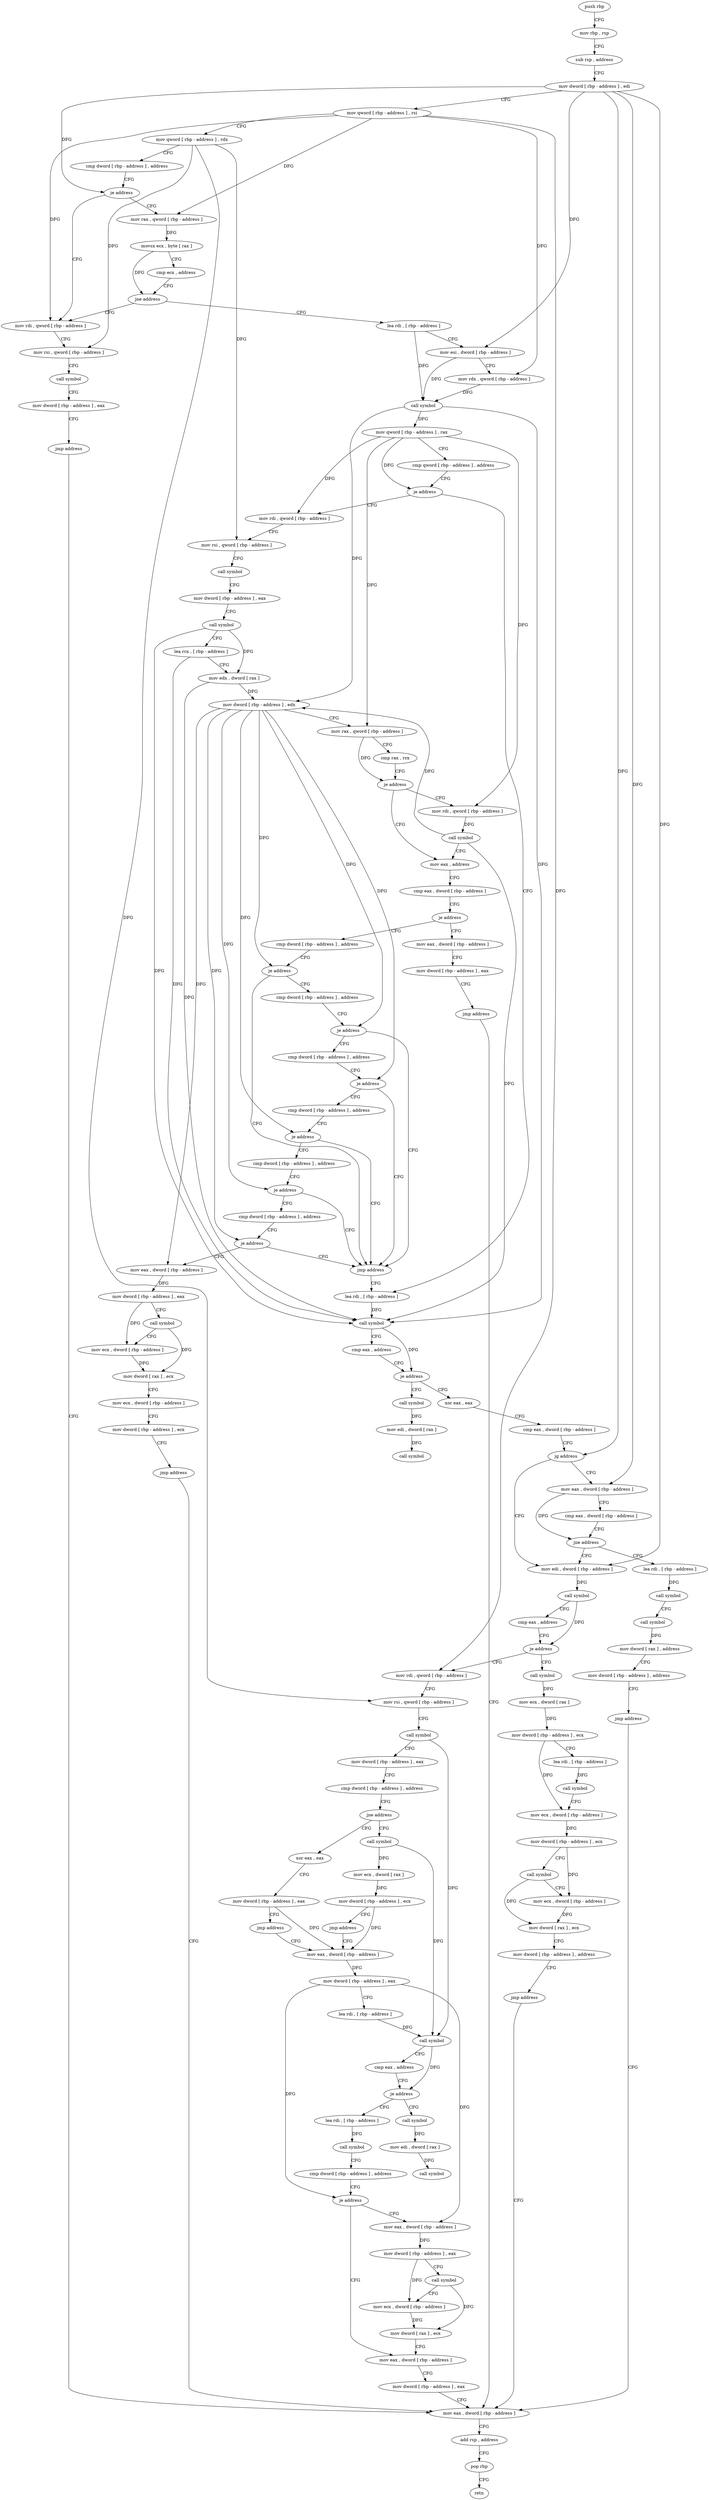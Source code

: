 digraph "func" {
"4549536" [label = "push rbp" ]
"4549537" [label = "mov rbp , rsp" ]
"4549540" [label = "sub rsp , address" ]
"4549547" [label = "mov dword [ rbp - address ] , edi" ]
"4549550" [label = "mov qword [ rbp - address ] , rsi" ]
"4549554" [label = "mov qword [ rbp - address ] , rdx" ]
"4549558" [label = "cmp dword [ rbp - address ] , address" ]
"4549562" [label = "je address" ]
"4549584" [label = "mov rdi , qword [ rbp - address ]" ]
"4549568" [label = "mov rax , qword [ rbp - address ]" ]
"4549588" [label = "mov rsi , qword [ rbp - address ]" ]
"4549592" [label = "call symbol" ]
"4549597" [label = "mov dword [ rbp - address ] , eax" ]
"4549600" [label = "jmp address" ]
"4550166" [label = "mov eax , dword [ rbp - address ]" ]
"4549572" [label = "movsx ecx , byte [ rax ]" ]
"4549575" [label = "cmp ecx , address" ]
"4549578" [label = "jne address" ]
"4549605" [label = "lea rdi , [ rbp - address ]" ]
"4550169" [label = "add rsp , address" ]
"4550176" [label = "pop rbp" ]
"4550177" [label = "retn" ]
"4549612" [label = "mov esi , dword [ rbp - address ]" ]
"4549615" [label = "mov rdx , qword [ rbp - address ]" ]
"4549619" [label = "call symbol" ]
"4549624" [label = "mov qword [ rbp - address ] , rax" ]
"4549631" [label = "cmp qword [ rbp - address ] , address" ]
"4549639" [label = "je address" ]
"4549868" [label = "lea rdi , [ rbp - address ]" ]
"4549645" [label = "mov rdi , qword [ rbp - address ]" ]
"4549872" [label = "call symbol" ]
"4549877" [label = "cmp eax , address" ]
"4549880" [label = "je address" ]
"4549898" [label = "xor eax , eax" ]
"4549886" [label = "call symbol" ]
"4549652" [label = "mov rsi , qword [ rbp - address ]" ]
"4549656" [label = "call symbol" ]
"4549661" [label = "mov dword [ rbp - address ] , eax" ]
"4549667" [label = "call symbol" ]
"4549672" [label = "lea rcx , [ rbp - address ]" ]
"4549679" [label = "mov edx , dword [ rax ]" ]
"4549681" [label = "mov dword [ rbp - address ] , edx" ]
"4549687" [label = "mov rax , qword [ rbp - address ]" ]
"4549694" [label = "cmp rax , rcx" ]
"4549697" [label = "je address" ]
"4549715" [label = "mov eax , address" ]
"4549703" [label = "mov rdi , qword [ rbp - address ]" ]
"4549900" [label = "cmp eax , dword [ rbp - address ]" ]
"4549903" [label = "jg address" ]
"4549953" [label = "mov edi , dword [ rbp - address ]" ]
"4549909" [label = "mov eax , dword [ rbp - address ]" ]
"4549891" [label = "mov edi , dword [ rax ]" ]
"4549893" [label = "call symbol" ]
"4549720" [label = "cmp eax , dword [ rbp - address ]" ]
"4549726" [label = "je address" ]
"4549746" [label = "cmp dword [ rbp - address ] , address" ]
"4549732" [label = "mov eax , dword [ rbp - address ]" ]
"4549710" [label = "call symbol" ]
"4549956" [label = "call symbol" ]
"4549961" [label = "cmp eax , address" ]
"4549964" [label = "je address" ]
"4550023" [label = "mov rdi , qword [ rbp - address ]" ]
"4549970" [label = "call symbol" ]
"4549912" [label = "cmp eax , dword [ rbp - address ]" ]
"4549915" [label = "jne address" ]
"4549921" [label = "lea rdi , [ rbp - address ]" ]
"4549753" [label = "je address" ]
"4549863" [label = "jmp address" ]
"4549759" [label = "cmp dword [ rbp - address ] , address" ]
"4549738" [label = "mov dword [ rbp - address ] , eax" ]
"4549741" [label = "jmp address" ]
"4550027" [label = "mov rsi , qword [ rbp - address ]" ]
"4550031" [label = "call symbol" ]
"4550036" [label = "mov dword [ rbp - address ] , eax" ]
"4550039" [label = "cmp dword [ rbp - address ] , address" ]
"4550043" [label = "jne address" ]
"4550067" [label = "xor eax , eax" ]
"4550049" [label = "call symbol" ]
"4549975" [label = "mov ecx , dword [ rax ]" ]
"4549977" [label = "mov dword [ rbp - address ] , ecx" ]
"4549980" [label = "lea rdi , [ rbp - address ]" ]
"4549984" [label = "call symbol" ]
"4549989" [label = "mov ecx , dword [ rbp - address ]" ]
"4549992" [label = "mov dword [ rbp - address ] , ecx" ]
"4549998" [label = "call symbol" ]
"4550003" [label = "mov ecx , dword [ rbp - address ]" ]
"4550009" [label = "mov dword [ rax ] , ecx" ]
"4550011" [label = "mov dword [ rbp - address ] , address" ]
"4550018" [label = "jmp address" ]
"4549925" [label = "call symbol" ]
"4549930" [label = "call symbol" ]
"4549935" [label = "mov dword [ rax ] , address" ]
"4549941" [label = "mov dword [ rbp - address ] , address" ]
"4549948" [label = "jmp address" ]
"4549766" [label = "je address" ]
"4549772" [label = "cmp dword [ rbp - address ] , address" ]
"4550069" [label = "mov dword [ rbp - address ] , eax" ]
"4550075" [label = "jmp address" ]
"4550080" [label = "mov eax , dword [ rbp - address ]" ]
"4550054" [label = "mov ecx , dword [ rax ]" ]
"4550056" [label = "mov dword [ rbp - address ] , ecx" ]
"4550062" [label = "jmp address" ]
"4549779" [label = "je address" ]
"4549785" [label = "cmp dword [ rbp - address ] , address" ]
"4550086" [label = "mov dword [ rbp - address ] , eax" ]
"4550089" [label = "lea rdi , [ rbp - address ]" ]
"4550093" [label = "call symbol" ]
"4550098" [label = "cmp eax , address" ]
"4550101" [label = "je address" ]
"4550119" [label = "lea rdi , [ rbp - address ]" ]
"4550107" [label = "call symbol" ]
"4549792" [label = "je address" ]
"4549798" [label = "cmp dword [ rbp - address ] , address" ]
"4550123" [label = "call symbol" ]
"4550128" [label = "cmp dword [ rbp - address ] , address" ]
"4550132" [label = "je address" ]
"4550160" [label = "mov eax , dword [ rbp - address ]" ]
"4550138" [label = "mov eax , dword [ rbp - address ]" ]
"4550112" [label = "mov edi , dword [ rax ]" ]
"4550114" [label = "call symbol" ]
"4549805" [label = "je address" ]
"4549811" [label = "cmp dword [ rbp - address ] , address" ]
"4550163" [label = "mov dword [ rbp - address ] , eax" ]
"4550141" [label = "mov dword [ rbp - address ] , eax" ]
"4550147" [label = "call symbol" ]
"4550152" [label = "mov ecx , dword [ rbp - address ]" ]
"4550158" [label = "mov dword [ rax ] , ecx" ]
"4549818" [label = "je address" ]
"4549824" [label = "mov eax , dword [ rbp - address ]" ]
"4549830" [label = "mov dword [ rbp - address ] , eax" ]
"4549836" [label = "call symbol" ]
"4549841" [label = "mov ecx , dword [ rbp - address ]" ]
"4549847" [label = "mov dword [ rax ] , ecx" ]
"4549849" [label = "mov ecx , dword [ rbp - address ]" ]
"4549855" [label = "mov dword [ rbp - address ] , ecx" ]
"4549858" [label = "jmp address" ]
"4549536" -> "4549537" [ label = "CFG" ]
"4549537" -> "4549540" [ label = "CFG" ]
"4549540" -> "4549547" [ label = "CFG" ]
"4549547" -> "4549550" [ label = "CFG" ]
"4549547" -> "4549562" [ label = "DFG" ]
"4549547" -> "4549612" [ label = "DFG" ]
"4549547" -> "4549903" [ label = "DFG" ]
"4549547" -> "4549953" [ label = "DFG" ]
"4549547" -> "4549909" [ label = "DFG" ]
"4549550" -> "4549554" [ label = "CFG" ]
"4549550" -> "4549584" [ label = "DFG" ]
"4549550" -> "4549568" [ label = "DFG" ]
"4549550" -> "4549615" [ label = "DFG" ]
"4549550" -> "4550023" [ label = "DFG" ]
"4549554" -> "4549558" [ label = "CFG" ]
"4549554" -> "4549588" [ label = "DFG" ]
"4549554" -> "4549652" [ label = "DFG" ]
"4549554" -> "4550027" [ label = "DFG" ]
"4549558" -> "4549562" [ label = "CFG" ]
"4549562" -> "4549584" [ label = "CFG" ]
"4549562" -> "4549568" [ label = "CFG" ]
"4549584" -> "4549588" [ label = "CFG" ]
"4549568" -> "4549572" [ label = "DFG" ]
"4549588" -> "4549592" [ label = "CFG" ]
"4549592" -> "4549597" [ label = "CFG" ]
"4549597" -> "4549600" [ label = "CFG" ]
"4549600" -> "4550166" [ label = "CFG" ]
"4550166" -> "4550169" [ label = "CFG" ]
"4549572" -> "4549575" [ label = "CFG" ]
"4549572" -> "4549578" [ label = "DFG" ]
"4549575" -> "4549578" [ label = "CFG" ]
"4549578" -> "4549605" [ label = "CFG" ]
"4549578" -> "4549584" [ label = "CFG" ]
"4549605" -> "4549612" [ label = "CFG" ]
"4549605" -> "4549619" [ label = "DFG" ]
"4550169" -> "4550176" [ label = "CFG" ]
"4550176" -> "4550177" [ label = "CFG" ]
"4549612" -> "4549615" [ label = "CFG" ]
"4549612" -> "4549619" [ label = "DFG" ]
"4549615" -> "4549619" [ label = "DFG" ]
"4549619" -> "4549624" [ label = "DFG" ]
"4549619" -> "4549872" [ label = "DFG" ]
"4549619" -> "4549681" [ label = "DFG" ]
"4549624" -> "4549631" [ label = "CFG" ]
"4549624" -> "4549639" [ label = "DFG" ]
"4549624" -> "4549645" [ label = "DFG" ]
"4549624" -> "4549687" [ label = "DFG" ]
"4549624" -> "4549703" [ label = "DFG" ]
"4549631" -> "4549639" [ label = "CFG" ]
"4549639" -> "4549868" [ label = "CFG" ]
"4549639" -> "4549645" [ label = "CFG" ]
"4549868" -> "4549872" [ label = "DFG" ]
"4549645" -> "4549652" [ label = "CFG" ]
"4549872" -> "4549877" [ label = "CFG" ]
"4549872" -> "4549880" [ label = "DFG" ]
"4549877" -> "4549880" [ label = "CFG" ]
"4549880" -> "4549898" [ label = "CFG" ]
"4549880" -> "4549886" [ label = "CFG" ]
"4549898" -> "4549900" [ label = "CFG" ]
"4549886" -> "4549891" [ label = "DFG" ]
"4549652" -> "4549656" [ label = "CFG" ]
"4549656" -> "4549661" [ label = "CFG" ]
"4549661" -> "4549667" [ label = "CFG" ]
"4549667" -> "4549672" [ label = "CFG" ]
"4549667" -> "4549872" [ label = "DFG" ]
"4549667" -> "4549679" [ label = "DFG" ]
"4549672" -> "4549679" [ label = "CFG" ]
"4549672" -> "4549872" [ label = "DFG" ]
"4549679" -> "4549681" [ label = "DFG" ]
"4549679" -> "4549872" [ label = "DFG" ]
"4549681" -> "4549687" [ label = "CFG" ]
"4549681" -> "4549753" [ label = "DFG" ]
"4549681" -> "4549766" [ label = "DFG" ]
"4549681" -> "4549779" [ label = "DFG" ]
"4549681" -> "4549792" [ label = "DFG" ]
"4549681" -> "4549805" [ label = "DFG" ]
"4549681" -> "4549818" [ label = "DFG" ]
"4549681" -> "4549824" [ label = "DFG" ]
"4549687" -> "4549694" [ label = "CFG" ]
"4549687" -> "4549697" [ label = "DFG" ]
"4549694" -> "4549697" [ label = "CFG" ]
"4549697" -> "4549715" [ label = "CFG" ]
"4549697" -> "4549703" [ label = "CFG" ]
"4549715" -> "4549720" [ label = "CFG" ]
"4549703" -> "4549710" [ label = "DFG" ]
"4549900" -> "4549903" [ label = "CFG" ]
"4549903" -> "4549953" [ label = "CFG" ]
"4549903" -> "4549909" [ label = "CFG" ]
"4549953" -> "4549956" [ label = "DFG" ]
"4549909" -> "4549912" [ label = "CFG" ]
"4549909" -> "4549915" [ label = "DFG" ]
"4549891" -> "4549893" [ label = "DFG" ]
"4549720" -> "4549726" [ label = "CFG" ]
"4549726" -> "4549746" [ label = "CFG" ]
"4549726" -> "4549732" [ label = "CFG" ]
"4549746" -> "4549753" [ label = "CFG" ]
"4549732" -> "4549738" [ label = "CFG" ]
"4549710" -> "4549715" [ label = "CFG" ]
"4549710" -> "4549872" [ label = "DFG" ]
"4549710" -> "4549681" [ label = "DFG" ]
"4549956" -> "4549961" [ label = "CFG" ]
"4549956" -> "4549964" [ label = "DFG" ]
"4549961" -> "4549964" [ label = "CFG" ]
"4549964" -> "4550023" [ label = "CFG" ]
"4549964" -> "4549970" [ label = "CFG" ]
"4550023" -> "4550027" [ label = "CFG" ]
"4549970" -> "4549975" [ label = "DFG" ]
"4549912" -> "4549915" [ label = "CFG" ]
"4549915" -> "4549953" [ label = "CFG" ]
"4549915" -> "4549921" [ label = "CFG" ]
"4549921" -> "4549925" [ label = "DFG" ]
"4549753" -> "4549863" [ label = "CFG" ]
"4549753" -> "4549759" [ label = "CFG" ]
"4549863" -> "4549868" [ label = "CFG" ]
"4549759" -> "4549766" [ label = "CFG" ]
"4549738" -> "4549741" [ label = "CFG" ]
"4549741" -> "4550166" [ label = "CFG" ]
"4550027" -> "4550031" [ label = "CFG" ]
"4550031" -> "4550036" [ label = "CFG" ]
"4550031" -> "4550093" [ label = "DFG" ]
"4550036" -> "4550039" [ label = "CFG" ]
"4550039" -> "4550043" [ label = "CFG" ]
"4550043" -> "4550067" [ label = "CFG" ]
"4550043" -> "4550049" [ label = "CFG" ]
"4550067" -> "4550069" [ label = "CFG" ]
"4550049" -> "4550054" [ label = "DFG" ]
"4550049" -> "4550093" [ label = "DFG" ]
"4549975" -> "4549977" [ label = "DFG" ]
"4549977" -> "4549980" [ label = "CFG" ]
"4549977" -> "4549989" [ label = "DFG" ]
"4549980" -> "4549984" [ label = "DFG" ]
"4549984" -> "4549989" [ label = "CFG" ]
"4549989" -> "4549992" [ label = "DFG" ]
"4549992" -> "4549998" [ label = "CFG" ]
"4549992" -> "4550003" [ label = "DFG" ]
"4549998" -> "4550003" [ label = "CFG" ]
"4549998" -> "4550009" [ label = "DFG" ]
"4550003" -> "4550009" [ label = "DFG" ]
"4550009" -> "4550011" [ label = "CFG" ]
"4550011" -> "4550018" [ label = "CFG" ]
"4550018" -> "4550166" [ label = "CFG" ]
"4549925" -> "4549930" [ label = "CFG" ]
"4549930" -> "4549935" [ label = "DFG" ]
"4549935" -> "4549941" [ label = "CFG" ]
"4549941" -> "4549948" [ label = "CFG" ]
"4549948" -> "4550166" [ label = "CFG" ]
"4549766" -> "4549863" [ label = "CFG" ]
"4549766" -> "4549772" [ label = "CFG" ]
"4549772" -> "4549779" [ label = "CFG" ]
"4550069" -> "4550075" [ label = "CFG" ]
"4550069" -> "4550080" [ label = "DFG" ]
"4550075" -> "4550080" [ label = "CFG" ]
"4550080" -> "4550086" [ label = "DFG" ]
"4550054" -> "4550056" [ label = "DFG" ]
"4550056" -> "4550062" [ label = "CFG" ]
"4550056" -> "4550080" [ label = "DFG" ]
"4550062" -> "4550080" [ label = "CFG" ]
"4549779" -> "4549863" [ label = "CFG" ]
"4549779" -> "4549785" [ label = "CFG" ]
"4549785" -> "4549792" [ label = "CFG" ]
"4550086" -> "4550089" [ label = "CFG" ]
"4550086" -> "4550132" [ label = "DFG" ]
"4550086" -> "4550138" [ label = "DFG" ]
"4550089" -> "4550093" [ label = "DFG" ]
"4550093" -> "4550098" [ label = "CFG" ]
"4550093" -> "4550101" [ label = "DFG" ]
"4550098" -> "4550101" [ label = "CFG" ]
"4550101" -> "4550119" [ label = "CFG" ]
"4550101" -> "4550107" [ label = "CFG" ]
"4550119" -> "4550123" [ label = "DFG" ]
"4550107" -> "4550112" [ label = "DFG" ]
"4549792" -> "4549863" [ label = "CFG" ]
"4549792" -> "4549798" [ label = "CFG" ]
"4549798" -> "4549805" [ label = "CFG" ]
"4550123" -> "4550128" [ label = "CFG" ]
"4550128" -> "4550132" [ label = "CFG" ]
"4550132" -> "4550160" [ label = "CFG" ]
"4550132" -> "4550138" [ label = "CFG" ]
"4550160" -> "4550163" [ label = "CFG" ]
"4550138" -> "4550141" [ label = "DFG" ]
"4550112" -> "4550114" [ label = "DFG" ]
"4549805" -> "4549863" [ label = "CFG" ]
"4549805" -> "4549811" [ label = "CFG" ]
"4549811" -> "4549818" [ label = "CFG" ]
"4550163" -> "4550166" [ label = "CFG" ]
"4550141" -> "4550147" [ label = "CFG" ]
"4550141" -> "4550152" [ label = "DFG" ]
"4550147" -> "4550152" [ label = "CFG" ]
"4550147" -> "4550158" [ label = "DFG" ]
"4550152" -> "4550158" [ label = "DFG" ]
"4550158" -> "4550160" [ label = "CFG" ]
"4549818" -> "4549863" [ label = "CFG" ]
"4549818" -> "4549824" [ label = "CFG" ]
"4549824" -> "4549830" [ label = "DFG" ]
"4549830" -> "4549836" [ label = "CFG" ]
"4549830" -> "4549841" [ label = "DFG" ]
"4549836" -> "4549841" [ label = "CFG" ]
"4549836" -> "4549847" [ label = "DFG" ]
"4549841" -> "4549847" [ label = "DFG" ]
"4549847" -> "4549849" [ label = "CFG" ]
"4549849" -> "4549855" [ label = "CFG" ]
"4549855" -> "4549858" [ label = "CFG" ]
"4549858" -> "4550166" [ label = "CFG" ]
}
